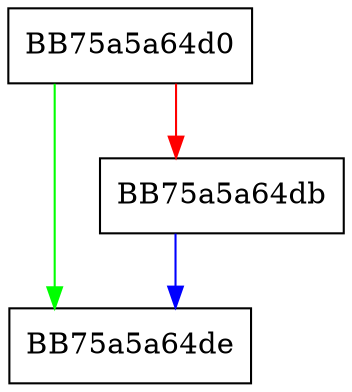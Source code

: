digraph AttributeName {
  node [shape="box"];
  graph [splines=ortho];
  BB75a5a64d0 -> BB75a5a64de [color="green"];
  BB75a5a64d0 -> BB75a5a64db [color="red"];
  BB75a5a64db -> BB75a5a64de [color="blue"];
}